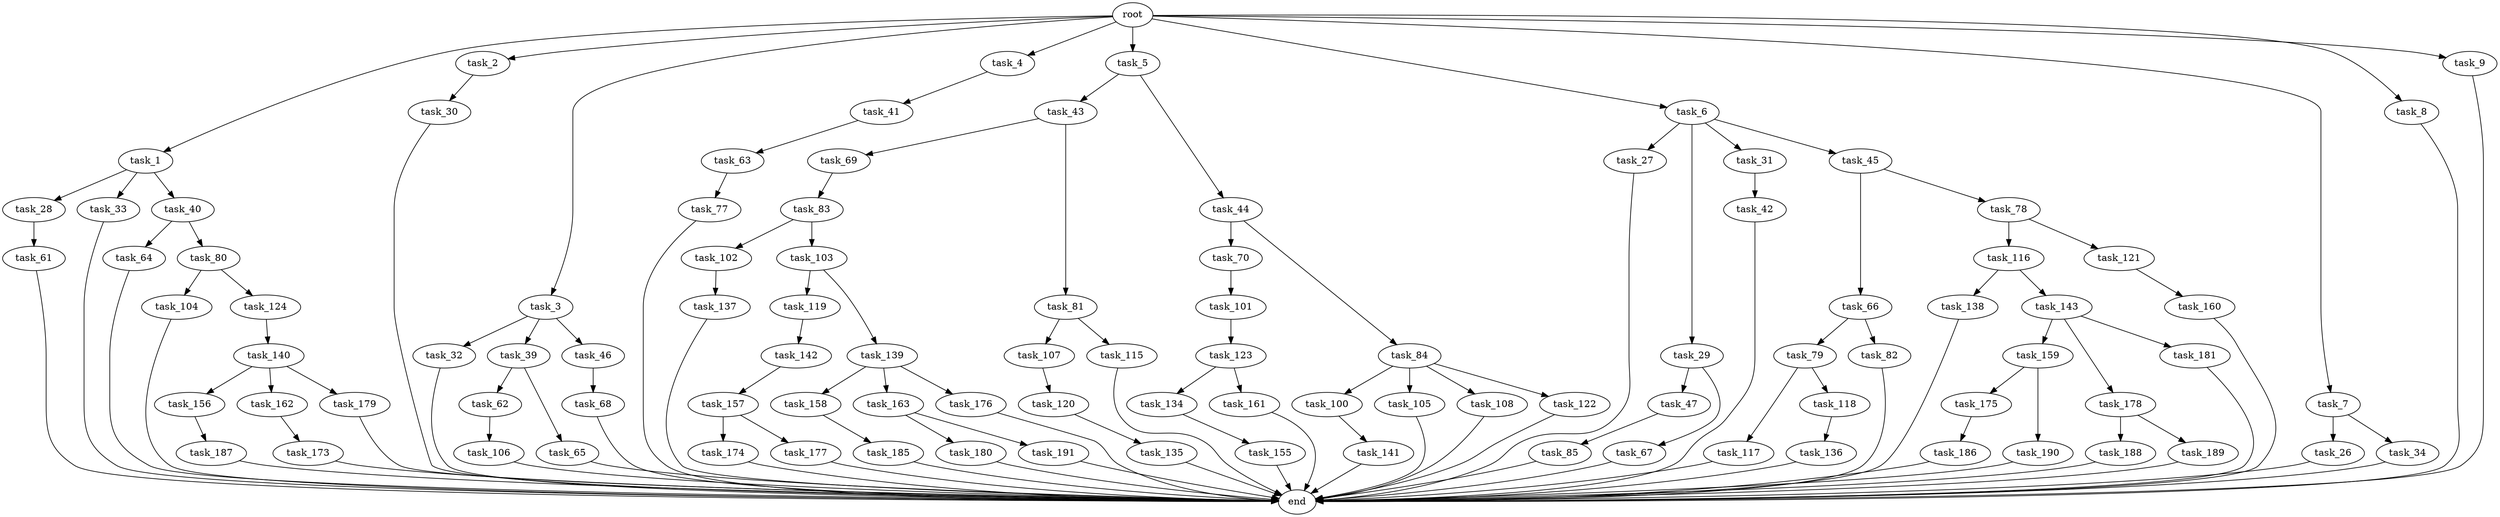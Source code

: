 digraph G {
  root [size="0.000000"];
  task_1 [size="2.048000"];
  task_2 [size="2.048000"];
  task_3 [size="2.048000"];
  task_4 [size="2.048000"];
  task_5 [size="2.048000"];
  task_6 [size="2.048000"];
  task_7 [size="2.048000"];
  task_8 [size="2.048000"];
  task_9 [size="2.048000"];
  task_26 [size="429496729.600000"];
  task_27 [size="1099511627.776000"];
  task_28 [size="274877906.944000"];
  task_29 [size="1099511627.776000"];
  task_30 [size="274877906.944000"];
  task_31 [size="1099511627.776000"];
  task_32 [size="429496729.600000"];
  task_33 [size="274877906.944000"];
  task_34 [size="429496729.600000"];
  task_39 [size="429496729.600000"];
  task_40 [size="274877906.944000"];
  task_41 [size="618475290.624000"];
  task_42 [size="429496729.600000"];
  task_43 [size="68719476.736000"];
  task_44 [size="68719476.736000"];
  task_45 [size="1099511627.776000"];
  task_46 [size="429496729.600000"];
  task_47 [size="618475290.624000"];
  task_61 [size="154618822.656000"];
  task_62 [size="1717986918.400000"];
  task_63 [size="1099511627.776000"];
  task_64 [size="841813590.016000"];
  task_65 [size="1717986918.400000"];
  task_66 [size="618475290.624000"];
  task_67 [size="618475290.624000"];
  task_68 [size="1391569403.904000"];
  task_69 [size="1099511627.776000"];
  task_70 [size="274877906.944000"];
  task_77 [size="429496729.600000"];
  task_78 [size="618475290.624000"];
  task_79 [size="1717986918.400000"];
  task_80 [size="841813590.016000"];
  task_81 [size="1099511627.776000"];
  task_82 [size="1717986918.400000"];
  task_83 [size="1717986918.400000"];
  task_84 [size="274877906.944000"];
  task_85 [size="1391569403.904000"];
  task_100 [size="618475290.624000"];
  task_101 [size="274877906.944000"];
  task_102 [size="841813590.016000"];
  task_103 [size="841813590.016000"];
  task_104 [size="1391569403.904000"];
  task_105 [size="618475290.624000"];
  task_106 [size="841813590.016000"];
  task_107 [size="429496729.600000"];
  task_108 [size="618475290.624000"];
  task_115 [size="429496729.600000"];
  task_116 [size="1099511627.776000"];
  task_117 [size="429496729.600000"];
  task_118 [size="429496729.600000"];
  task_119 [size="841813590.016000"];
  task_120 [size="1717986918.400000"];
  task_121 [size="1099511627.776000"];
  task_122 [size="618475290.624000"];
  task_123 [size="68719476.736000"];
  task_124 [size="1391569403.904000"];
  task_134 [size="841813590.016000"];
  task_135 [size="1717986918.400000"];
  task_136 [size="274877906.944000"];
  task_137 [size="618475290.624000"];
  task_138 [size="841813590.016000"];
  task_139 [size="841813590.016000"];
  task_140 [size="1099511627.776000"];
  task_141 [size="429496729.600000"];
  task_142 [size="429496729.600000"];
  task_143 [size="841813590.016000"];
  task_155 [size="1099511627.776000"];
  task_156 [size="154618822.656000"];
  task_157 [size="274877906.944000"];
  task_158 [size="68719476.736000"];
  task_159 [size="68719476.736000"];
  task_160 [size="429496729.600000"];
  task_161 [size="841813590.016000"];
  task_162 [size="154618822.656000"];
  task_163 [size="68719476.736000"];
  task_173 [size="429496729.600000"];
  task_174 [size="1099511627.776000"];
  task_175 [size="618475290.624000"];
  task_176 [size="68719476.736000"];
  task_177 [size="1099511627.776000"];
  task_178 [size="68719476.736000"];
  task_179 [size="154618822.656000"];
  task_180 [size="1099511627.776000"];
  task_181 [size="68719476.736000"];
  task_185 [size="1391569403.904000"];
  task_186 [size="618475290.624000"];
  task_187 [size="841813590.016000"];
  task_188 [size="429496729.600000"];
  task_189 [size="429496729.600000"];
  task_190 [size="618475290.624000"];
  task_191 [size="1099511627.776000"];
  end [size="0.000000"];

  root -> task_1 [size="1.000000"];
  root -> task_2 [size="1.000000"];
  root -> task_3 [size="1.000000"];
  root -> task_4 [size="1.000000"];
  root -> task_5 [size="1.000000"];
  root -> task_6 [size="1.000000"];
  root -> task_7 [size="1.000000"];
  root -> task_8 [size="1.000000"];
  root -> task_9 [size="1.000000"];
  task_1 -> task_28 [size="134217728.000000"];
  task_1 -> task_33 [size="134217728.000000"];
  task_1 -> task_40 [size="134217728.000000"];
  task_2 -> task_30 [size="134217728.000000"];
  task_3 -> task_32 [size="209715200.000000"];
  task_3 -> task_39 [size="209715200.000000"];
  task_3 -> task_46 [size="209715200.000000"];
  task_4 -> task_41 [size="301989888.000000"];
  task_5 -> task_43 [size="33554432.000000"];
  task_5 -> task_44 [size="33554432.000000"];
  task_6 -> task_27 [size="536870912.000000"];
  task_6 -> task_29 [size="536870912.000000"];
  task_6 -> task_31 [size="536870912.000000"];
  task_6 -> task_45 [size="536870912.000000"];
  task_7 -> task_26 [size="209715200.000000"];
  task_7 -> task_34 [size="209715200.000000"];
  task_8 -> end [size="1.000000"];
  task_9 -> end [size="1.000000"];
  task_26 -> end [size="1.000000"];
  task_27 -> end [size="1.000000"];
  task_28 -> task_61 [size="75497472.000000"];
  task_29 -> task_47 [size="301989888.000000"];
  task_29 -> task_67 [size="301989888.000000"];
  task_30 -> end [size="1.000000"];
  task_31 -> task_42 [size="209715200.000000"];
  task_32 -> end [size="1.000000"];
  task_33 -> end [size="1.000000"];
  task_34 -> end [size="1.000000"];
  task_39 -> task_62 [size="838860800.000000"];
  task_39 -> task_65 [size="838860800.000000"];
  task_40 -> task_64 [size="411041792.000000"];
  task_40 -> task_80 [size="411041792.000000"];
  task_41 -> task_63 [size="536870912.000000"];
  task_42 -> end [size="1.000000"];
  task_43 -> task_69 [size="536870912.000000"];
  task_43 -> task_81 [size="536870912.000000"];
  task_44 -> task_70 [size="134217728.000000"];
  task_44 -> task_84 [size="134217728.000000"];
  task_45 -> task_66 [size="301989888.000000"];
  task_45 -> task_78 [size="301989888.000000"];
  task_46 -> task_68 [size="679477248.000000"];
  task_47 -> task_85 [size="679477248.000000"];
  task_61 -> end [size="1.000000"];
  task_62 -> task_106 [size="411041792.000000"];
  task_63 -> task_77 [size="209715200.000000"];
  task_64 -> end [size="1.000000"];
  task_65 -> end [size="1.000000"];
  task_66 -> task_79 [size="838860800.000000"];
  task_66 -> task_82 [size="838860800.000000"];
  task_67 -> end [size="1.000000"];
  task_68 -> end [size="1.000000"];
  task_69 -> task_83 [size="838860800.000000"];
  task_70 -> task_101 [size="134217728.000000"];
  task_77 -> end [size="1.000000"];
  task_78 -> task_116 [size="536870912.000000"];
  task_78 -> task_121 [size="536870912.000000"];
  task_79 -> task_117 [size="209715200.000000"];
  task_79 -> task_118 [size="209715200.000000"];
  task_80 -> task_104 [size="679477248.000000"];
  task_80 -> task_124 [size="679477248.000000"];
  task_81 -> task_107 [size="209715200.000000"];
  task_81 -> task_115 [size="209715200.000000"];
  task_82 -> end [size="1.000000"];
  task_83 -> task_102 [size="411041792.000000"];
  task_83 -> task_103 [size="411041792.000000"];
  task_84 -> task_100 [size="301989888.000000"];
  task_84 -> task_105 [size="301989888.000000"];
  task_84 -> task_108 [size="301989888.000000"];
  task_84 -> task_122 [size="301989888.000000"];
  task_85 -> end [size="1.000000"];
  task_100 -> task_141 [size="209715200.000000"];
  task_101 -> task_123 [size="33554432.000000"];
  task_102 -> task_137 [size="301989888.000000"];
  task_103 -> task_119 [size="411041792.000000"];
  task_103 -> task_139 [size="411041792.000000"];
  task_104 -> end [size="1.000000"];
  task_105 -> end [size="1.000000"];
  task_106 -> end [size="1.000000"];
  task_107 -> task_120 [size="838860800.000000"];
  task_108 -> end [size="1.000000"];
  task_115 -> end [size="1.000000"];
  task_116 -> task_138 [size="411041792.000000"];
  task_116 -> task_143 [size="411041792.000000"];
  task_117 -> end [size="1.000000"];
  task_118 -> task_136 [size="134217728.000000"];
  task_119 -> task_142 [size="209715200.000000"];
  task_120 -> task_135 [size="838860800.000000"];
  task_121 -> task_160 [size="209715200.000000"];
  task_122 -> end [size="1.000000"];
  task_123 -> task_134 [size="411041792.000000"];
  task_123 -> task_161 [size="411041792.000000"];
  task_124 -> task_140 [size="536870912.000000"];
  task_134 -> task_155 [size="536870912.000000"];
  task_135 -> end [size="1.000000"];
  task_136 -> end [size="1.000000"];
  task_137 -> end [size="1.000000"];
  task_138 -> end [size="1.000000"];
  task_139 -> task_158 [size="33554432.000000"];
  task_139 -> task_163 [size="33554432.000000"];
  task_139 -> task_176 [size="33554432.000000"];
  task_140 -> task_156 [size="75497472.000000"];
  task_140 -> task_162 [size="75497472.000000"];
  task_140 -> task_179 [size="75497472.000000"];
  task_141 -> end [size="1.000000"];
  task_142 -> task_157 [size="134217728.000000"];
  task_143 -> task_159 [size="33554432.000000"];
  task_143 -> task_178 [size="33554432.000000"];
  task_143 -> task_181 [size="33554432.000000"];
  task_155 -> end [size="1.000000"];
  task_156 -> task_187 [size="411041792.000000"];
  task_157 -> task_174 [size="536870912.000000"];
  task_157 -> task_177 [size="536870912.000000"];
  task_158 -> task_185 [size="679477248.000000"];
  task_159 -> task_175 [size="301989888.000000"];
  task_159 -> task_190 [size="301989888.000000"];
  task_160 -> end [size="1.000000"];
  task_161 -> end [size="1.000000"];
  task_162 -> task_173 [size="209715200.000000"];
  task_163 -> task_180 [size="536870912.000000"];
  task_163 -> task_191 [size="536870912.000000"];
  task_173 -> end [size="1.000000"];
  task_174 -> end [size="1.000000"];
  task_175 -> task_186 [size="301989888.000000"];
  task_176 -> end [size="1.000000"];
  task_177 -> end [size="1.000000"];
  task_178 -> task_188 [size="209715200.000000"];
  task_178 -> task_189 [size="209715200.000000"];
  task_179 -> end [size="1.000000"];
  task_180 -> end [size="1.000000"];
  task_181 -> end [size="1.000000"];
  task_185 -> end [size="1.000000"];
  task_186 -> end [size="1.000000"];
  task_187 -> end [size="1.000000"];
  task_188 -> end [size="1.000000"];
  task_189 -> end [size="1.000000"];
  task_190 -> end [size="1.000000"];
  task_191 -> end [size="1.000000"];
}
